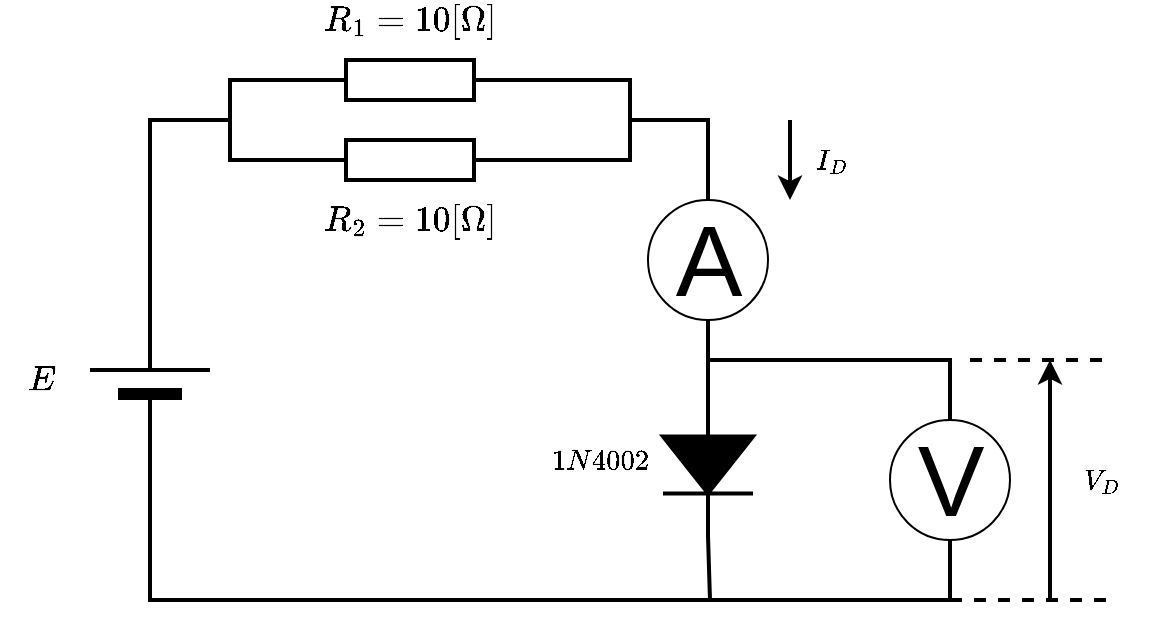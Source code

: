 <mxfile version="18.0.1" type="device"><diagram id="fkomY9Qylxee1qR4k6_M" name="ページ1"><mxGraphModel dx="1296" dy="1018" grid="1" gridSize="10" guides="1" tooltips="1" connect="1" arrows="1" fold="1" page="1" pageScale="1" pageWidth="827" pageHeight="1169" math="1" shadow="0"><root><mxCell id="0"/><mxCell id="1" parent="0"/><mxCell id="3" value="A" style="verticalLabelPosition=middle;shadow=0;dashed=0;align=center;html=1;verticalAlign=middle;strokeWidth=1;shape=ellipse;aspect=fixed;fontSize=50;" parent="1" vertex="1"><mxGeometry x="449" y="280" width="60" height="60" as="geometry"/></mxCell><mxCell id="4" value="V" style="verticalLabelPosition=middle;shadow=0;dashed=0;align=center;html=1;verticalAlign=middle;strokeWidth=1;shape=ellipse;aspect=fixed;fontSize=50;" parent="1" vertex="1"><mxGeometry x="570" y="390" width="60" height="60" as="geometry"/></mxCell><mxCell id="5" value="" style="pointerEvents=1;fillColor=strokeColor;verticalLabelPosition=bottom;shadow=0;dashed=0;align=center;html=1;verticalAlign=top;shape=mxgraph.electrical.diodes.diode;rotation=90;strokeWidth=2;" parent="1" vertex="1"><mxGeometry x="443.5" y="390" width="71" height="45" as="geometry"/></mxCell><mxCell id="6" value="" style="verticalLabelPosition=bottom;shadow=0;dashed=0;align=center;fillColor=#000000;html=1;verticalAlign=top;strokeWidth=2;shape=mxgraph.electrical.miscellaneous.monocell_battery;rotation=-90;" parent="1" vertex="1"><mxGeometry x="150" y="340" width="100" height="60" as="geometry"/></mxCell><mxCell id="7" value="" style="endArrow=none;html=1;exitX=0;exitY=0.5;exitDx=0;exitDy=0;exitPerimeter=0;strokeWidth=2;rounded=0;" parent="1" source="6" edge="1"><mxGeometry width="50" height="50" relative="1" as="geometry"><mxPoint x="310" y="410" as="sourcePoint"/><mxPoint x="480" y="480" as="targetPoint"/><Array as="points"><mxPoint x="200" y="480"/></Array></mxGeometry></mxCell><mxCell id="8" value="" style="pointerEvents=1;verticalLabelPosition=bottom;shadow=0;dashed=0;align=center;html=1;verticalAlign=top;shape=mxgraph.electrical.resistors.resistor_1;rotation=0;strokeWidth=2;fontSize=2;" parent="1" vertex="1"><mxGeometry x="280" y="210" width="100" height="20" as="geometry"/></mxCell><mxCell id="9" value="" style="pointerEvents=1;verticalLabelPosition=bottom;shadow=0;dashed=0;align=center;html=1;verticalAlign=top;shape=mxgraph.electrical.resistors.resistor_1;rotation=0;strokeWidth=2;" parent="1" vertex="1"><mxGeometry x="280" y="250" width="100" height="20" as="geometry"/></mxCell><mxCell id="12" value="" style="endArrow=none;html=1;rounded=0;strokeWidth=2;entryX=0;entryY=0.5;entryDx=0;entryDy=0;entryPerimeter=0;exitX=0;exitY=0.5;exitDx=0;exitDy=0;exitPerimeter=0;" parent="1" source="9" target="8" edge="1"><mxGeometry width="50" height="50" relative="1" as="geometry"><mxPoint x="400" y="520" as="sourcePoint"/><mxPoint x="200" y="520" as="targetPoint"/><Array as="points"><mxPoint x="240" y="260"/><mxPoint x="240" y="220"/></Array></mxGeometry></mxCell><mxCell id="13" value="" style="endArrow=none;html=1;rounded=0;strokeWidth=2;exitX=1;exitY=0.5;exitDx=0;exitDy=0;exitPerimeter=0;" parent="1" source="6" edge="1"><mxGeometry width="50" height="50" relative="1" as="geometry"><mxPoint x="410" y="360" as="sourcePoint"/><mxPoint x="240" y="240" as="targetPoint"/><Array as="points"><mxPoint x="200" y="240"/></Array></mxGeometry></mxCell><mxCell id="14" value="" style="endArrow=none;html=1;rounded=0;strokeWidth=2;exitX=1;exitY=0.5;exitDx=0;exitDy=0;exitPerimeter=0;entryX=1;entryY=0.5;entryDx=0;entryDy=0;entryPerimeter=0;" parent="1" source="8" target="9" edge="1"><mxGeometry width="50" height="50" relative="1" as="geometry"><mxPoint x="400" y="130" as="sourcePoint"/><mxPoint x="460" y="310" as="targetPoint"/><Array as="points"><mxPoint x="440" y="220"/><mxPoint x="440" y="260"/></Array></mxGeometry></mxCell><mxCell id="19" value="" style="endArrow=none;html=1;rounded=0;strokeWidth=2;entryX=0.5;entryY=1;entryDx=0;entryDy=0;exitX=1;exitY=0.5;exitDx=0;exitDy=0;exitPerimeter=0;" parent="1" source="5" target="4" edge="1"><mxGeometry width="50" height="50" relative="1" as="geometry"><mxPoint x="290" y="370" as="sourcePoint"/><mxPoint x="700" y="480" as="targetPoint"/><Array as="points"><mxPoint x="480" y="480"/><mxPoint x="600" y="480"/></Array></mxGeometry></mxCell><mxCell id="21" value="" style="endArrow=none;html=1;rounded=0;strokeWidth=2;entryX=0.5;entryY=1;entryDx=0;entryDy=0;exitX=0;exitY=0.5;exitDx=0;exitDy=0;exitPerimeter=0;" parent="1" source="5" target="3" edge="1"><mxGeometry width="50" height="50" relative="1" as="geometry"><mxPoint x="400" y="370" as="sourcePoint"/><mxPoint x="450" y="320" as="targetPoint"/></mxGeometry></mxCell><mxCell id="22" value="" style="endArrow=none;html=1;rounded=0;strokeWidth=2;entryX=0.5;entryY=0;entryDx=0;entryDy=0;" parent="1" target="3" edge="1"><mxGeometry width="50" height="50" relative="1" as="geometry"><mxPoint x="440" y="240" as="sourcePoint"/><mxPoint x="600" y="240" as="targetPoint"/><Array as="points"><mxPoint x="479" y="240"/></Array></mxGeometry></mxCell><mxCell id="23" value="" style="endArrow=none;html=1;rounded=0;strokeWidth=2;entryX=0.5;entryY=0;entryDx=0;entryDy=0;" parent="1" target="4" edge="1"><mxGeometry width="50" height="50" relative="1" as="geometry"><mxPoint x="480" y="360" as="sourcePoint"/><mxPoint x="650" y="360" as="targetPoint"/><Array as="points"><mxPoint x="600" y="360"/></Array></mxGeometry></mxCell><mxCell id="38" value="`R_1=10[\Omega]`" style="text;html=1;align=center;verticalAlign=middle;resizable=0;points=[];autosize=1;strokeColor=none;fillColor=none;strokeWidth=23;fontSize=15;" parent="1" vertex="1"><mxGeometry x="260" y="180" width="140" height="20" as="geometry"/></mxCell><mxCell id="39" value="" style="endArrow=classic;html=1;rounded=0;strokeWidth=2;" parent="1" edge="1"><mxGeometry width="50" height="50" relative="1" as="geometry"><mxPoint x="520" y="240" as="sourcePoint"/><mxPoint x="520" y="280" as="targetPoint"/></mxGeometry></mxCell><mxCell id="40" value="" style="endArrow=classic;html=1;rounded=0;strokeWidth=2;" parent="1" edge="1"><mxGeometry width="50" height="50" relative="1" as="geometry"><mxPoint x="650" y="480" as="sourcePoint"/><mxPoint x="650" y="360" as="targetPoint"/></mxGeometry></mxCell><mxCell id="43" value="" style="endArrow=none;dashed=1;html=1;rounded=0;strokeWidth=2;" parent="1" edge="1"><mxGeometry width="50" height="50" relative="1" as="geometry"><mxPoint x="610" y="360" as="sourcePoint"/><mxPoint x="680" y="360" as="targetPoint"/></mxGeometry></mxCell><mxCell id="44" value="" style="endArrow=none;dashed=1;html=1;rounded=0;strokeWidth=2;" parent="1" edge="1"><mxGeometry width="50" height="50" relative="1" as="geometry"><mxPoint x="600" y="480" as="sourcePoint"/><mxPoint x="680" y="480" as="targetPoint"/></mxGeometry></mxCell><mxCell id="45" value="`R_2=10[\Omega]`" style="text;html=1;align=center;verticalAlign=middle;resizable=0;points=[];autosize=1;strokeColor=none;fillColor=none;strokeWidth=0;fontSize=15;" parent="1" vertex="1"><mxGeometry x="260" y="280" width="140" height="20" as="geometry"/></mxCell><mxCell id="46" value="`I_D`" style="text;html=1;align=center;verticalAlign=middle;resizable=0;points=[];autosize=1;strokeColor=none;fillColor=none;" parent="1" vertex="1"><mxGeometry x="520" y="250" width="40" height="20" as="geometry"/></mxCell><mxCell id="47" value="`V_D`" style="text;html=1;align=center;verticalAlign=middle;resizable=0;points=[];autosize=1;strokeColor=none;fillColor=none;" parent="1" vertex="1"><mxGeometry x="650" y="410" width="50" height="20" as="geometry"/></mxCell><mxCell id="56" value="`1N4002`" style="text;html=1;align=center;verticalAlign=middle;resizable=0;points=[];autosize=1;strokeColor=none;fillColor=none;" parent="1" vertex="1"><mxGeometry x="390" y="400" width="70" height="20" as="geometry"/></mxCell><mxCell id="59" value="`E`" style="text;html=1;align=center;verticalAlign=middle;resizable=0;points=[];autosize=1;strokeColor=none;fillColor=none;strokeWidth=2;fontSize=15;" parent="1" vertex="1"><mxGeometry x="125" y="360" width="40" height="20" as="geometry"/></mxCell></root></mxGraphModel></diagram></mxfile>